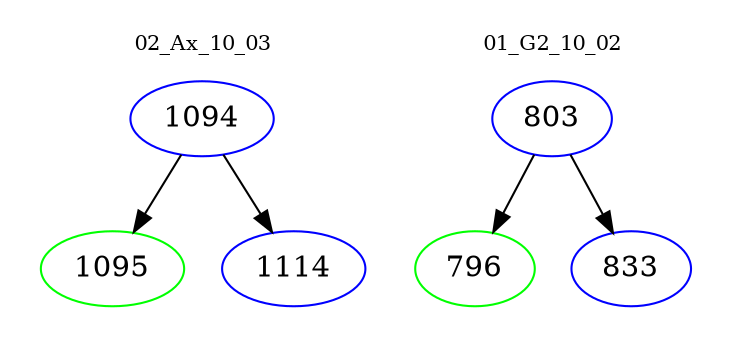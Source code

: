 digraph{
subgraph cluster_0 {
color = white
label = "02_Ax_10_03";
fontsize=10;
T0_1094 [label="1094", color="blue"]
T0_1094 -> T0_1095 [color="black"]
T0_1095 [label="1095", color="green"]
T0_1094 -> T0_1114 [color="black"]
T0_1114 [label="1114", color="blue"]
}
subgraph cluster_1 {
color = white
label = "01_G2_10_02";
fontsize=10;
T1_803 [label="803", color="blue"]
T1_803 -> T1_796 [color="black"]
T1_796 [label="796", color="green"]
T1_803 -> T1_833 [color="black"]
T1_833 [label="833", color="blue"]
}
}
